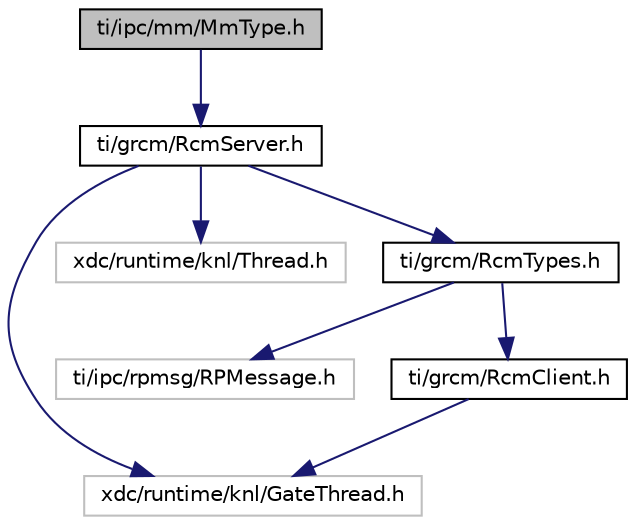 digraph "ti/ipc/mm/MmType.h"
{
  edge [fontname="Helvetica",fontsize="10",labelfontname="Helvetica",labelfontsize="10"];
  node [fontname="Helvetica",fontsize="10",shape=record];
  Node1 [label="ti/ipc/mm/MmType.h",height=0.2,width=0.4,color="black", fillcolor="grey75", style="filled", fontcolor="black"];
  Node1 -> Node2 [color="midnightblue",fontsize="10",style="solid",fontname="Helvetica"];
  Node2 [label="ti/grcm/RcmServer.h",height=0.2,width=0.4,color="black", fillcolor="white", style="filled",URL="$_rcm_server_8h.html",tooltip="Remote Command Message Server Module. An RcmServer processes inbound messages received from an RcmCli..."];
  Node2 -> Node3 [color="midnightblue",fontsize="10",style="solid",fontname="Helvetica"];
  Node3 [label="xdc/runtime/knl/GateThread.h",height=0.2,width=0.4,color="grey75", fillcolor="white", style="filled"];
  Node2 -> Node4 [color="midnightblue",fontsize="10",style="solid",fontname="Helvetica"];
  Node4 [label="xdc/runtime/knl/Thread.h",height=0.2,width=0.4,color="grey75", fillcolor="white", style="filled"];
  Node2 -> Node5 [color="midnightblue",fontsize="10",style="solid",fontname="Helvetica"];
  Node5 [label="ti/grcm/RcmTypes.h",height=0.2,width=0.4,color="black", fillcolor="white", style="filled",URL="$_rcm_types_8h.html",tooltip="Remote Command Message Types. "];
  Node5 -> Node6 [color="midnightblue",fontsize="10",style="solid",fontname="Helvetica"];
  Node6 [label="ti/ipc/rpmsg/RPMessage.h",height=0.2,width=0.4,color="grey75", fillcolor="white", style="filled"];
  Node5 -> Node7 [color="midnightblue",fontsize="10",style="solid",fontname="Helvetica"];
  Node7 [label="ti/grcm/RcmClient.h",height=0.2,width=0.4,color="black", fillcolor="white", style="filled",URL="$_rcm_client_8h.html",tooltip="Remote Command Message Client Module. An RcmClient is used for sending messages to an RcmServer for p..."];
  Node7 -> Node3 [color="midnightblue",fontsize="10",style="solid",fontname="Helvetica"];
}
